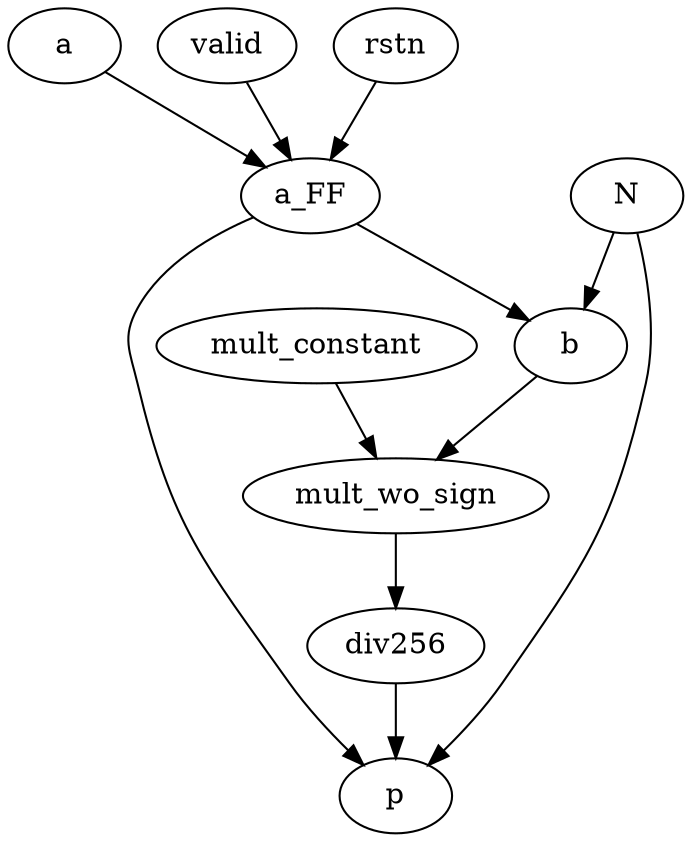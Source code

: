 strict digraph "" {
	a -> a_FF	 [weight=1.0];
	mult_constant -> mult_wo_sign	 [weight=1.0];
	b -> mult_wo_sign	 [weight=1.0];
	div256 -> p	 [weight=1.0];
	N -> b	 [weight=1.0];
	N -> p	 [weight=1.0];
	valid -> a_FF	 [weight=1.0];
	a_FF -> b	 [weight=1.0];
	a_FF -> p	 [weight=1.0];
	mult_wo_sign -> div256	 [weight=1.0];
	rstn -> a_FF	 [weight=2.0];
}
